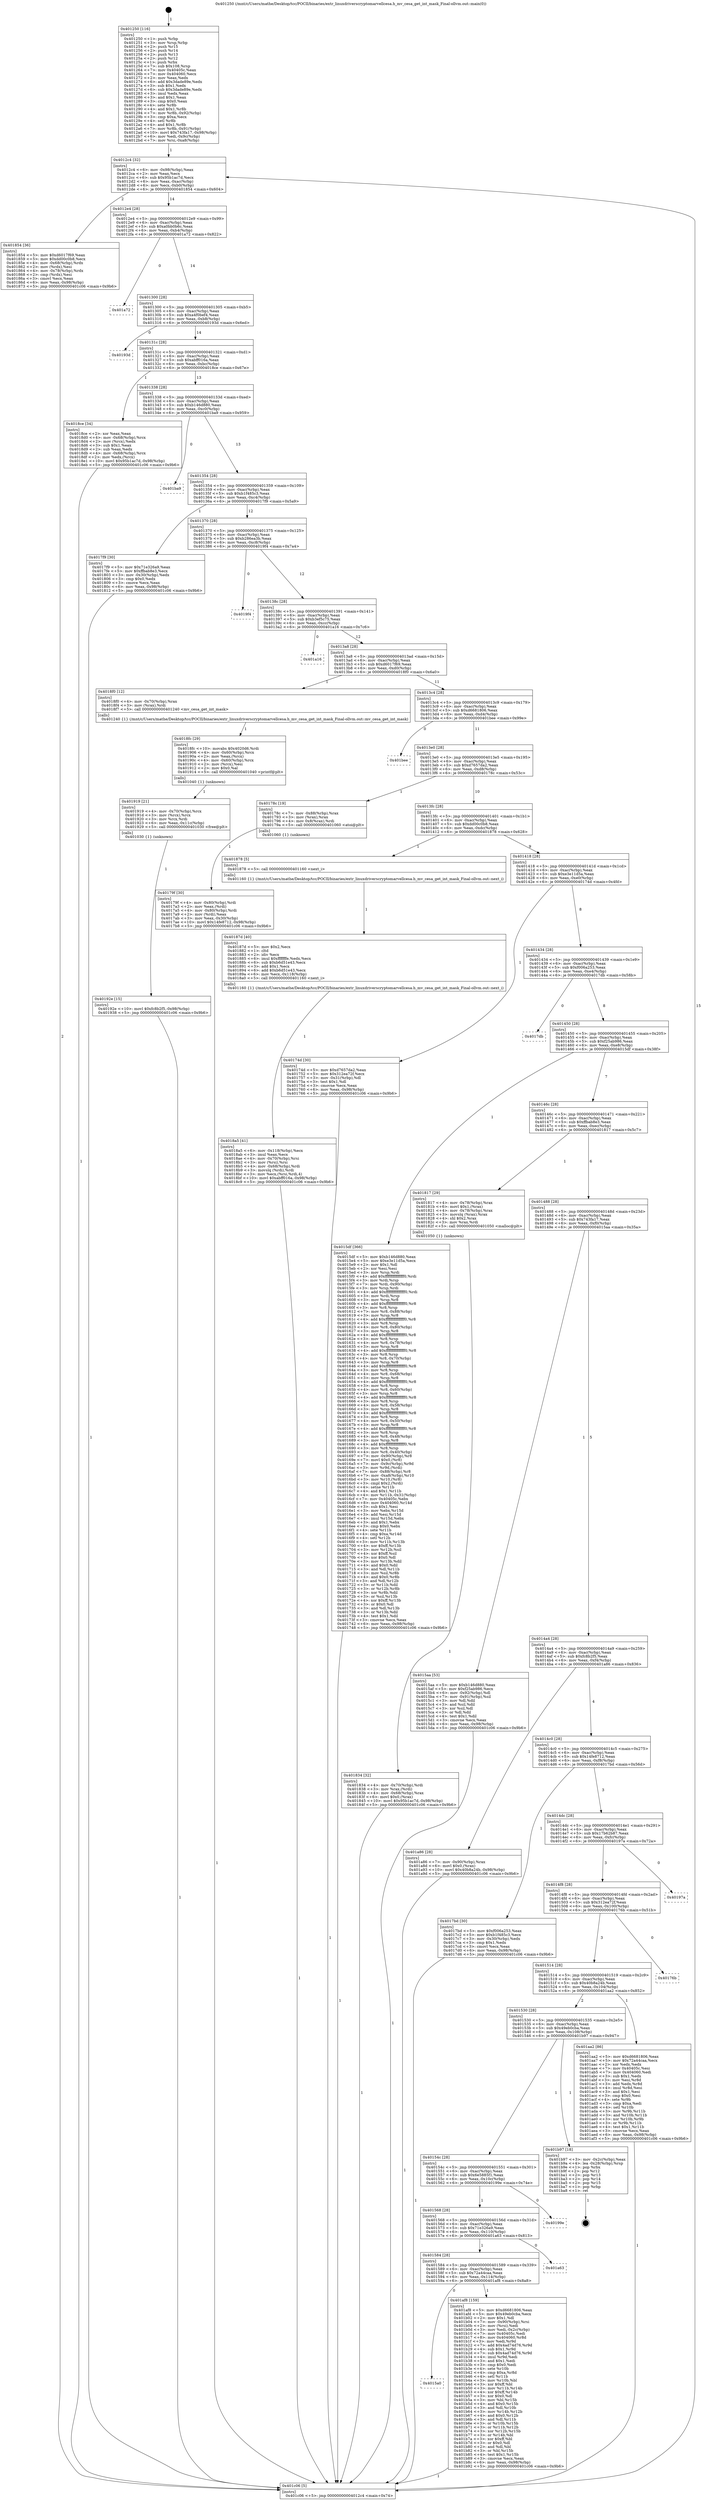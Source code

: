 digraph "0x401250" {
  label = "0x401250 (/mnt/c/Users/mathe/Desktop/tcc/POCII/binaries/extr_linuxdriverscryptomarvellcesa.h_mv_cesa_get_int_mask_Final-ollvm.out::main(0))"
  labelloc = "t"
  node[shape=record]

  Entry [label="",width=0.3,height=0.3,shape=circle,fillcolor=black,style=filled]
  "0x4012c4" [label="{
     0x4012c4 [32]\l
     | [instrs]\l
     &nbsp;&nbsp;0x4012c4 \<+6\>: mov -0x98(%rbp),%eax\l
     &nbsp;&nbsp;0x4012ca \<+2\>: mov %eax,%ecx\l
     &nbsp;&nbsp;0x4012cc \<+6\>: sub $0x95b1ac7d,%ecx\l
     &nbsp;&nbsp;0x4012d2 \<+6\>: mov %eax,-0xac(%rbp)\l
     &nbsp;&nbsp;0x4012d8 \<+6\>: mov %ecx,-0xb0(%rbp)\l
     &nbsp;&nbsp;0x4012de \<+6\>: je 0000000000401854 \<main+0x604\>\l
  }"]
  "0x401854" [label="{
     0x401854 [36]\l
     | [instrs]\l
     &nbsp;&nbsp;0x401854 \<+5\>: mov $0xd6017f69,%eax\l
     &nbsp;&nbsp;0x401859 \<+5\>: mov $0xdd00c0b8,%ecx\l
     &nbsp;&nbsp;0x40185e \<+4\>: mov -0x68(%rbp),%rdx\l
     &nbsp;&nbsp;0x401862 \<+2\>: mov (%rdx),%esi\l
     &nbsp;&nbsp;0x401864 \<+4\>: mov -0x78(%rbp),%rdx\l
     &nbsp;&nbsp;0x401868 \<+2\>: cmp (%rdx),%esi\l
     &nbsp;&nbsp;0x40186a \<+3\>: cmovl %ecx,%eax\l
     &nbsp;&nbsp;0x40186d \<+6\>: mov %eax,-0x98(%rbp)\l
     &nbsp;&nbsp;0x401873 \<+5\>: jmp 0000000000401c06 \<main+0x9b6\>\l
  }"]
  "0x4012e4" [label="{
     0x4012e4 [28]\l
     | [instrs]\l
     &nbsp;&nbsp;0x4012e4 \<+5\>: jmp 00000000004012e9 \<main+0x99\>\l
     &nbsp;&nbsp;0x4012e9 \<+6\>: mov -0xac(%rbp),%eax\l
     &nbsp;&nbsp;0x4012ef \<+5\>: sub $0xa0bb0b6c,%eax\l
     &nbsp;&nbsp;0x4012f4 \<+6\>: mov %eax,-0xb4(%rbp)\l
     &nbsp;&nbsp;0x4012fa \<+6\>: je 0000000000401a72 \<main+0x822\>\l
  }"]
  Exit [label="",width=0.3,height=0.3,shape=circle,fillcolor=black,style=filled,peripheries=2]
  "0x401a72" [label="{
     0x401a72\l
  }", style=dashed]
  "0x401300" [label="{
     0x401300 [28]\l
     | [instrs]\l
     &nbsp;&nbsp;0x401300 \<+5\>: jmp 0000000000401305 \<main+0xb5\>\l
     &nbsp;&nbsp;0x401305 \<+6\>: mov -0xac(%rbp),%eax\l
     &nbsp;&nbsp;0x40130b \<+5\>: sub $0xa4f0bef4,%eax\l
     &nbsp;&nbsp;0x401310 \<+6\>: mov %eax,-0xb8(%rbp)\l
     &nbsp;&nbsp;0x401316 \<+6\>: je 000000000040193d \<main+0x6ed\>\l
  }"]
  "0x4015a0" [label="{
     0x4015a0\l
  }", style=dashed]
  "0x40193d" [label="{
     0x40193d\l
  }", style=dashed]
  "0x40131c" [label="{
     0x40131c [28]\l
     | [instrs]\l
     &nbsp;&nbsp;0x40131c \<+5\>: jmp 0000000000401321 \<main+0xd1\>\l
     &nbsp;&nbsp;0x401321 \<+6\>: mov -0xac(%rbp),%eax\l
     &nbsp;&nbsp;0x401327 \<+5\>: sub $0xabff016a,%eax\l
     &nbsp;&nbsp;0x40132c \<+6\>: mov %eax,-0xbc(%rbp)\l
     &nbsp;&nbsp;0x401332 \<+6\>: je 00000000004018ce \<main+0x67e\>\l
  }"]
  "0x401af8" [label="{
     0x401af8 [159]\l
     | [instrs]\l
     &nbsp;&nbsp;0x401af8 \<+5\>: mov $0xd6681806,%eax\l
     &nbsp;&nbsp;0x401afd \<+5\>: mov $0x49eb0cba,%ecx\l
     &nbsp;&nbsp;0x401b02 \<+2\>: mov $0x1,%dl\l
     &nbsp;&nbsp;0x401b04 \<+7\>: mov -0x90(%rbp),%rsi\l
     &nbsp;&nbsp;0x401b0b \<+2\>: mov (%rsi),%edi\l
     &nbsp;&nbsp;0x401b0d \<+3\>: mov %edi,-0x2c(%rbp)\l
     &nbsp;&nbsp;0x401b10 \<+7\>: mov 0x40405c,%edi\l
     &nbsp;&nbsp;0x401b17 \<+8\>: mov 0x404060,%r8d\l
     &nbsp;&nbsp;0x401b1f \<+3\>: mov %edi,%r9d\l
     &nbsp;&nbsp;0x401b22 \<+7\>: add $0x4ad74d76,%r9d\l
     &nbsp;&nbsp;0x401b29 \<+4\>: sub $0x1,%r9d\l
     &nbsp;&nbsp;0x401b2d \<+7\>: sub $0x4ad74d76,%r9d\l
     &nbsp;&nbsp;0x401b34 \<+4\>: imul %r9d,%edi\l
     &nbsp;&nbsp;0x401b38 \<+3\>: and $0x1,%edi\l
     &nbsp;&nbsp;0x401b3b \<+3\>: cmp $0x0,%edi\l
     &nbsp;&nbsp;0x401b3e \<+4\>: sete %r10b\l
     &nbsp;&nbsp;0x401b42 \<+4\>: cmp $0xa,%r8d\l
     &nbsp;&nbsp;0x401b46 \<+4\>: setl %r11b\l
     &nbsp;&nbsp;0x401b4a \<+3\>: mov %r10b,%bl\l
     &nbsp;&nbsp;0x401b4d \<+3\>: xor $0xff,%bl\l
     &nbsp;&nbsp;0x401b50 \<+3\>: mov %r11b,%r14b\l
     &nbsp;&nbsp;0x401b53 \<+4\>: xor $0xff,%r14b\l
     &nbsp;&nbsp;0x401b57 \<+3\>: xor $0x0,%dl\l
     &nbsp;&nbsp;0x401b5a \<+3\>: mov %bl,%r15b\l
     &nbsp;&nbsp;0x401b5d \<+4\>: and $0x0,%r15b\l
     &nbsp;&nbsp;0x401b61 \<+3\>: and %dl,%r10b\l
     &nbsp;&nbsp;0x401b64 \<+3\>: mov %r14b,%r12b\l
     &nbsp;&nbsp;0x401b67 \<+4\>: and $0x0,%r12b\l
     &nbsp;&nbsp;0x401b6b \<+3\>: and %dl,%r11b\l
     &nbsp;&nbsp;0x401b6e \<+3\>: or %r10b,%r15b\l
     &nbsp;&nbsp;0x401b71 \<+3\>: or %r11b,%r12b\l
     &nbsp;&nbsp;0x401b74 \<+3\>: xor %r12b,%r15b\l
     &nbsp;&nbsp;0x401b77 \<+3\>: or %r14b,%bl\l
     &nbsp;&nbsp;0x401b7a \<+3\>: xor $0xff,%bl\l
     &nbsp;&nbsp;0x401b7d \<+3\>: or $0x0,%dl\l
     &nbsp;&nbsp;0x401b80 \<+2\>: and %dl,%bl\l
     &nbsp;&nbsp;0x401b82 \<+3\>: or %bl,%r15b\l
     &nbsp;&nbsp;0x401b85 \<+4\>: test $0x1,%r15b\l
     &nbsp;&nbsp;0x401b89 \<+3\>: cmovne %ecx,%eax\l
     &nbsp;&nbsp;0x401b8c \<+6\>: mov %eax,-0x98(%rbp)\l
     &nbsp;&nbsp;0x401b92 \<+5\>: jmp 0000000000401c06 \<main+0x9b6\>\l
  }"]
  "0x4018ce" [label="{
     0x4018ce [34]\l
     | [instrs]\l
     &nbsp;&nbsp;0x4018ce \<+2\>: xor %eax,%eax\l
     &nbsp;&nbsp;0x4018d0 \<+4\>: mov -0x68(%rbp),%rcx\l
     &nbsp;&nbsp;0x4018d4 \<+2\>: mov (%rcx),%edx\l
     &nbsp;&nbsp;0x4018d6 \<+3\>: sub $0x1,%eax\l
     &nbsp;&nbsp;0x4018d9 \<+2\>: sub %eax,%edx\l
     &nbsp;&nbsp;0x4018db \<+4\>: mov -0x68(%rbp),%rcx\l
     &nbsp;&nbsp;0x4018df \<+2\>: mov %edx,(%rcx)\l
     &nbsp;&nbsp;0x4018e1 \<+10\>: movl $0x95b1ac7d,-0x98(%rbp)\l
     &nbsp;&nbsp;0x4018eb \<+5\>: jmp 0000000000401c06 \<main+0x9b6\>\l
  }"]
  "0x401338" [label="{
     0x401338 [28]\l
     | [instrs]\l
     &nbsp;&nbsp;0x401338 \<+5\>: jmp 000000000040133d \<main+0xed\>\l
     &nbsp;&nbsp;0x40133d \<+6\>: mov -0xac(%rbp),%eax\l
     &nbsp;&nbsp;0x401343 \<+5\>: sub $0xb146d880,%eax\l
     &nbsp;&nbsp;0x401348 \<+6\>: mov %eax,-0xc0(%rbp)\l
     &nbsp;&nbsp;0x40134e \<+6\>: je 0000000000401ba9 \<main+0x959\>\l
  }"]
  "0x401584" [label="{
     0x401584 [28]\l
     | [instrs]\l
     &nbsp;&nbsp;0x401584 \<+5\>: jmp 0000000000401589 \<main+0x339\>\l
     &nbsp;&nbsp;0x401589 \<+6\>: mov -0xac(%rbp),%eax\l
     &nbsp;&nbsp;0x40158f \<+5\>: sub $0x72a44caa,%eax\l
     &nbsp;&nbsp;0x401594 \<+6\>: mov %eax,-0x114(%rbp)\l
     &nbsp;&nbsp;0x40159a \<+6\>: je 0000000000401af8 \<main+0x8a8\>\l
  }"]
  "0x401ba9" [label="{
     0x401ba9\l
  }", style=dashed]
  "0x401354" [label="{
     0x401354 [28]\l
     | [instrs]\l
     &nbsp;&nbsp;0x401354 \<+5\>: jmp 0000000000401359 \<main+0x109\>\l
     &nbsp;&nbsp;0x401359 \<+6\>: mov -0xac(%rbp),%eax\l
     &nbsp;&nbsp;0x40135f \<+5\>: sub $0xb1f485c3,%eax\l
     &nbsp;&nbsp;0x401364 \<+6\>: mov %eax,-0xc4(%rbp)\l
     &nbsp;&nbsp;0x40136a \<+6\>: je 00000000004017f9 \<main+0x5a9\>\l
  }"]
  "0x401a63" [label="{
     0x401a63\l
  }", style=dashed]
  "0x4017f9" [label="{
     0x4017f9 [30]\l
     | [instrs]\l
     &nbsp;&nbsp;0x4017f9 \<+5\>: mov $0x71e326a9,%eax\l
     &nbsp;&nbsp;0x4017fe \<+5\>: mov $0xffbab8e3,%ecx\l
     &nbsp;&nbsp;0x401803 \<+3\>: mov -0x30(%rbp),%edx\l
     &nbsp;&nbsp;0x401806 \<+3\>: cmp $0x0,%edx\l
     &nbsp;&nbsp;0x401809 \<+3\>: cmove %ecx,%eax\l
     &nbsp;&nbsp;0x40180c \<+6\>: mov %eax,-0x98(%rbp)\l
     &nbsp;&nbsp;0x401812 \<+5\>: jmp 0000000000401c06 \<main+0x9b6\>\l
  }"]
  "0x401370" [label="{
     0x401370 [28]\l
     | [instrs]\l
     &nbsp;&nbsp;0x401370 \<+5\>: jmp 0000000000401375 \<main+0x125\>\l
     &nbsp;&nbsp;0x401375 \<+6\>: mov -0xac(%rbp),%eax\l
     &nbsp;&nbsp;0x40137b \<+5\>: sub $0xb286ea3b,%eax\l
     &nbsp;&nbsp;0x401380 \<+6\>: mov %eax,-0xc8(%rbp)\l
     &nbsp;&nbsp;0x401386 \<+6\>: je 00000000004019f4 \<main+0x7a4\>\l
  }"]
  "0x401568" [label="{
     0x401568 [28]\l
     | [instrs]\l
     &nbsp;&nbsp;0x401568 \<+5\>: jmp 000000000040156d \<main+0x31d\>\l
     &nbsp;&nbsp;0x40156d \<+6\>: mov -0xac(%rbp),%eax\l
     &nbsp;&nbsp;0x401573 \<+5\>: sub $0x71e326a9,%eax\l
     &nbsp;&nbsp;0x401578 \<+6\>: mov %eax,-0x110(%rbp)\l
     &nbsp;&nbsp;0x40157e \<+6\>: je 0000000000401a63 \<main+0x813\>\l
  }"]
  "0x4019f4" [label="{
     0x4019f4\l
  }", style=dashed]
  "0x40138c" [label="{
     0x40138c [28]\l
     | [instrs]\l
     &nbsp;&nbsp;0x40138c \<+5\>: jmp 0000000000401391 \<main+0x141\>\l
     &nbsp;&nbsp;0x401391 \<+6\>: mov -0xac(%rbp),%eax\l
     &nbsp;&nbsp;0x401397 \<+5\>: sub $0xb3ef5c75,%eax\l
     &nbsp;&nbsp;0x40139c \<+6\>: mov %eax,-0xcc(%rbp)\l
     &nbsp;&nbsp;0x4013a2 \<+6\>: je 0000000000401a16 \<main+0x7c6\>\l
  }"]
  "0x40199e" [label="{
     0x40199e\l
  }", style=dashed]
  "0x401a16" [label="{
     0x401a16\l
  }", style=dashed]
  "0x4013a8" [label="{
     0x4013a8 [28]\l
     | [instrs]\l
     &nbsp;&nbsp;0x4013a8 \<+5\>: jmp 00000000004013ad \<main+0x15d\>\l
     &nbsp;&nbsp;0x4013ad \<+6\>: mov -0xac(%rbp),%eax\l
     &nbsp;&nbsp;0x4013b3 \<+5\>: sub $0xd6017f69,%eax\l
     &nbsp;&nbsp;0x4013b8 \<+6\>: mov %eax,-0xd0(%rbp)\l
     &nbsp;&nbsp;0x4013be \<+6\>: je 00000000004018f0 \<main+0x6a0\>\l
  }"]
  "0x40154c" [label="{
     0x40154c [28]\l
     | [instrs]\l
     &nbsp;&nbsp;0x40154c \<+5\>: jmp 0000000000401551 \<main+0x301\>\l
     &nbsp;&nbsp;0x401551 \<+6\>: mov -0xac(%rbp),%eax\l
     &nbsp;&nbsp;0x401557 \<+5\>: sub $0x6e5885f1,%eax\l
     &nbsp;&nbsp;0x40155c \<+6\>: mov %eax,-0x10c(%rbp)\l
     &nbsp;&nbsp;0x401562 \<+6\>: je 000000000040199e \<main+0x74e\>\l
  }"]
  "0x4018f0" [label="{
     0x4018f0 [12]\l
     | [instrs]\l
     &nbsp;&nbsp;0x4018f0 \<+4\>: mov -0x70(%rbp),%rax\l
     &nbsp;&nbsp;0x4018f4 \<+3\>: mov (%rax),%rdi\l
     &nbsp;&nbsp;0x4018f7 \<+5\>: call 0000000000401240 \<mv_cesa_get_int_mask\>\l
     | [calls]\l
     &nbsp;&nbsp;0x401240 \{1\} (/mnt/c/Users/mathe/Desktop/tcc/POCII/binaries/extr_linuxdriverscryptomarvellcesa.h_mv_cesa_get_int_mask_Final-ollvm.out::mv_cesa_get_int_mask)\l
  }"]
  "0x4013c4" [label="{
     0x4013c4 [28]\l
     | [instrs]\l
     &nbsp;&nbsp;0x4013c4 \<+5\>: jmp 00000000004013c9 \<main+0x179\>\l
     &nbsp;&nbsp;0x4013c9 \<+6\>: mov -0xac(%rbp),%eax\l
     &nbsp;&nbsp;0x4013cf \<+5\>: sub $0xd6681806,%eax\l
     &nbsp;&nbsp;0x4013d4 \<+6\>: mov %eax,-0xd4(%rbp)\l
     &nbsp;&nbsp;0x4013da \<+6\>: je 0000000000401bee \<main+0x99e\>\l
  }"]
  "0x401b97" [label="{
     0x401b97 [18]\l
     | [instrs]\l
     &nbsp;&nbsp;0x401b97 \<+3\>: mov -0x2c(%rbp),%eax\l
     &nbsp;&nbsp;0x401b9a \<+4\>: lea -0x28(%rbp),%rsp\l
     &nbsp;&nbsp;0x401b9e \<+1\>: pop %rbx\l
     &nbsp;&nbsp;0x401b9f \<+2\>: pop %r12\l
     &nbsp;&nbsp;0x401ba1 \<+2\>: pop %r13\l
     &nbsp;&nbsp;0x401ba3 \<+2\>: pop %r14\l
     &nbsp;&nbsp;0x401ba5 \<+2\>: pop %r15\l
     &nbsp;&nbsp;0x401ba7 \<+1\>: pop %rbp\l
     &nbsp;&nbsp;0x401ba8 \<+1\>: ret\l
  }"]
  "0x401bee" [label="{
     0x401bee\l
  }", style=dashed]
  "0x4013e0" [label="{
     0x4013e0 [28]\l
     | [instrs]\l
     &nbsp;&nbsp;0x4013e0 \<+5\>: jmp 00000000004013e5 \<main+0x195\>\l
     &nbsp;&nbsp;0x4013e5 \<+6\>: mov -0xac(%rbp),%eax\l
     &nbsp;&nbsp;0x4013eb \<+5\>: sub $0xd7657da2,%eax\l
     &nbsp;&nbsp;0x4013f0 \<+6\>: mov %eax,-0xd8(%rbp)\l
     &nbsp;&nbsp;0x4013f6 \<+6\>: je 000000000040178c \<main+0x53c\>\l
  }"]
  "0x401530" [label="{
     0x401530 [28]\l
     | [instrs]\l
     &nbsp;&nbsp;0x401530 \<+5\>: jmp 0000000000401535 \<main+0x2e5\>\l
     &nbsp;&nbsp;0x401535 \<+6\>: mov -0xac(%rbp),%eax\l
     &nbsp;&nbsp;0x40153b \<+5\>: sub $0x49eb0cba,%eax\l
     &nbsp;&nbsp;0x401540 \<+6\>: mov %eax,-0x108(%rbp)\l
     &nbsp;&nbsp;0x401546 \<+6\>: je 0000000000401b97 \<main+0x947\>\l
  }"]
  "0x40178c" [label="{
     0x40178c [19]\l
     | [instrs]\l
     &nbsp;&nbsp;0x40178c \<+7\>: mov -0x88(%rbp),%rax\l
     &nbsp;&nbsp;0x401793 \<+3\>: mov (%rax),%rax\l
     &nbsp;&nbsp;0x401796 \<+4\>: mov 0x8(%rax),%rdi\l
     &nbsp;&nbsp;0x40179a \<+5\>: call 0000000000401060 \<atoi@plt\>\l
     | [calls]\l
     &nbsp;&nbsp;0x401060 \{1\} (unknown)\l
  }"]
  "0x4013fc" [label="{
     0x4013fc [28]\l
     | [instrs]\l
     &nbsp;&nbsp;0x4013fc \<+5\>: jmp 0000000000401401 \<main+0x1b1\>\l
     &nbsp;&nbsp;0x401401 \<+6\>: mov -0xac(%rbp),%eax\l
     &nbsp;&nbsp;0x401407 \<+5\>: sub $0xdd00c0b8,%eax\l
     &nbsp;&nbsp;0x40140c \<+6\>: mov %eax,-0xdc(%rbp)\l
     &nbsp;&nbsp;0x401412 \<+6\>: je 0000000000401878 \<main+0x628\>\l
  }"]
  "0x401aa2" [label="{
     0x401aa2 [86]\l
     | [instrs]\l
     &nbsp;&nbsp;0x401aa2 \<+5\>: mov $0xd6681806,%eax\l
     &nbsp;&nbsp;0x401aa7 \<+5\>: mov $0x72a44caa,%ecx\l
     &nbsp;&nbsp;0x401aac \<+2\>: xor %edx,%edx\l
     &nbsp;&nbsp;0x401aae \<+7\>: mov 0x40405c,%esi\l
     &nbsp;&nbsp;0x401ab5 \<+7\>: mov 0x404060,%edi\l
     &nbsp;&nbsp;0x401abc \<+3\>: sub $0x1,%edx\l
     &nbsp;&nbsp;0x401abf \<+3\>: mov %esi,%r8d\l
     &nbsp;&nbsp;0x401ac2 \<+3\>: add %edx,%r8d\l
     &nbsp;&nbsp;0x401ac5 \<+4\>: imul %r8d,%esi\l
     &nbsp;&nbsp;0x401ac9 \<+3\>: and $0x1,%esi\l
     &nbsp;&nbsp;0x401acc \<+3\>: cmp $0x0,%esi\l
     &nbsp;&nbsp;0x401acf \<+4\>: sete %r9b\l
     &nbsp;&nbsp;0x401ad3 \<+3\>: cmp $0xa,%edi\l
     &nbsp;&nbsp;0x401ad6 \<+4\>: setl %r10b\l
     &nbsp;&nbsp;0x401ada \<+3\>: mov %r9b,%r11b\l
     &nbsp;&nbsp;0x401add \<+3\>: and %r10b,%r11b\l
     &nbsp;&nbsp;0x401ae0 \<+3\>: xor %r10b,%r9b\l
     &nbsp;&nbsp;0x401ae3 \<+3\>: or %r9b,%r11b\l
     &nbsp;&nbsp;0x401ae6 \<+4\>: test $0x1,%r11b\l
     &nbsp;&nbsp;0x401aea \<+3\>: cmovne %ecx,%eax\l
     &nbsp;&nbsp;0x401aed \<+6\>: mov %eax,-0x98(%rbp)\l
     &nbsp;&nbsp;0x401af3 \<+5\>: jmp 0000000000401c06 \<main+0x9b6\>\l
  }"]
  "0x401878" [label="{
     0x401878 [5]\l
     | [instrs]\l
     &nbsp;&nbsp;0x401878 \<+5\>: call 0000000000401160 \<next_i\>\l
     | [calls]\l
     &nbsp;&nbsp;0x401160 \{1\} (/mnt/c/Users/mathe/Desktop/tcc/POCII/binaries/extr_linuxdriverscryptomarvellcesa.h_mv_cesa_get_int_mask_Final-ollvm.out::next_i)\l
  }"]
  "0x401418" [label="{
     0x401418 [28]\l
     | [instrs]\l
     &nbsp;&nbsp;0x401418 \<+5\>: jmp 000000000040141d \<main+0x1cd\>\l
     &nbsp;&nbsp;0x40141d \<+6\>: mov -0xac(%rbp),%eax\l
     &nbsp;&nbsp;0x401423 \<+5\>: sub $0xe3e11d5a,%eax\l
     &nbsp;&nbsp;0x401428 \<+6\>: mov %eax,-0xe0(%rbp)\l
     &nbsp;&nbsp;0x40142e \<+6\>: je 000000000040174d \<main+0x4fd\>\l
  }"]
  "0x401514" [label="{
     0x401514 [28]\l
     | [instrs]\l
     &nbsp;&nbsp;0x401514 \<+5\>: jmp 0000000000401519 \<main+0x2c9\>\l
     &nbsp;&nbsp;0x401519 \<+6\>: mov -0xac(%rbp),%eax\l
     &nbsp;&nbsp;0x40151f \<+5\>: sub $0x40b8a24b,%eax\l
     &nbsp;&nbsp;0x401524 \<+6\>: mov %eax,-0x104(%rbp)\l
     &nbsp;&nbsp;0x40152a \<+6\>: je 0000000000401aa2 \<main+0x852\>\l
  }"]
  "0x40174d" [label="{
     0x40174d [30]\l
     | [instrs]\l
     &nbsp;&nbsp;0x40174d \<+5\>: mov $0xd7657da2,%eax\l
     &nbsp;&nbsp;0x401752 \<+5\>: mov $0x312ea72f,%ecx\l
     &nbsp;&nbsp;0x401757 \<+3\>: mov -0x31(%rbp),%dl\l
     &nbsp;&nbsp;0x40175a \<+3\>: test $0x1,%dl\l
     &nbsp;&nbsp;0x40175d \<+3\>: cmovne %ecx,%eax\l
     &nbsp;&nbsp;0x401760 \<+6\>: mov %eax,-0x98(%rbp)\l
     &nbsp;&nbsp;0x401766 \<+5\>: jmp 0000000000401c06 \<main+0x9b6\>\l
  }"]
  "0x401434" [label="{
     0x401434 [28]\l
     | [instrs]\l
     &nbsp;&nbsp;0x401434 \<+5\>: jmp 0000000000401439 \<main+0x1e9\>\l
     &nbsp;&nbsp;0x401439 \<+6\>: mov -0xac(%rbp),%eax\l
     &nbsp;&nbsp;0x40143f \<+5\>: sub $0xf006a253,%eax\l
     &nbsp;&nbsp;0x401444 \<+6\>: mov %eax,-0xe4(%rbp)\l
     &nbsp;&nbsp;0x40144a \<+6\>: je 00000000004017db \<main+0x58b\>\l
  }"]
  "0x40176b" [label="{
     0x40176b\l
  }", style=dashed]
  "0x4017db" [label="{
     0x4017db\l
  }", style=dashed]
  "0x401450" [label="{
     0x401450 [28]\l
     | [instrs]\l
     &nbsp;&nbsp;0x401450 \<+5\>: jmp 0000000000401455 \<main+0x205\>\l
     &nbsp;&nbsp;0x401455 \<+6\>: mov -0xac(%rbp),%eax\l
     &nbsp;&nbsp;0x40145b \<+5\>: sub $0xf25ab986,%eax\l
     &nbsp;&nbsp;0x401460 \<+6\>: mov %eax,-0xe8(%rbp)\l
     &nbsp;&nbsp;0x401466 \<+6\>: je 00000000004015df \<main+0x38f\>\l
  }"]
  "0x4014f8" [label="{
     0x4014f8 [28]\l
     | [instrs]\l
     &nbsp;&nbsp;0x4014f8 \<+5\>: jmp 00000000004014fd \<main+0x2ad\>\l
     &nbsp;&nbsp;0x4014fd \<+6\>: mov -0xac(%rbp),%eax\l
     &nbsp;&nbsp;0x401503 \<+5\>: sub $0x312ea72f,%eax\l
     &nbsp;&nbsp;0x401508 \<+6\>: mov %eax,-0x100(%rbp)\l
     &nbsp;&nbsp;0x40150e \<+6\>: je 000000000040176b \<main+0x51b\>\l
  }"]
  "0x4015df" [label="{
     0x4015df [366]\l
     | [instrs]\l
     &nbsp;&nbsp;0x4015df \<+5\>: mov $0xb146d880,%eax\l
     &nbsp;&nbsp;0x4015e4 \<+5\>: mov $0xe3e11d5a,%ecx\l
     &nbsp;&nbsp;0x4015e9 \<+2\>: mov $0x1,%dl\l
     &nbsp;&nbsp;0x4015eb \<+2\>: xor %esi,%esi\l
     &nbsp;&nbsp;0x4015ed \<+3\>: mov %rsp,%rdi\l
     &nbsp;&nbsp;0x4015f0 \<+4\>: add $0xfffffffffffffff0,%rdi\l
     &nbsp;&nbsp;0x4015f4 \<+3\>: mov %rdi,%rsp\l
     &nbsp;&nbsp;0x4015f7 \<+7\>: mov %rdi,-0x90(%rbp)\l
     &nbsp;&nbsp;0x4015fe \<+3\>: mov %rsp,%rdi\l
     &nbsp;&nbsp;0x401601 \<+4\>: add $0xfffffffffffffff0,%rdi\l
     &nbsp;&nbsp;0x401605 \<+3\>: mov %rdi,%rsp\l
     &nbsp;&nbsp;0x401608 \<+3\>: mov %rsp,%r8\l
     &nbsp;&nbsp;0x40160b \<+4\>: add $0xfffffffffffffff0,%r8\l
     &nbsp;&nbsp;0x40160f \<+3\>: mov %r8,%rsp\l
     &nbsp;&nbsp;0x401612 \<+7\>: mov %r8,-0x88(%rbp)\l
     &nbsp;&nbsp;0x401619 \<+3\>: mov %rsp,%r8\l
     &nbsp;&nbsp;0x40161c \<+4\>: add $0xfffffffffffffff0,%r8\l
     &nbsp;&nbsp;0x401620 \<+3\>: mov %r8,%rsp\l
     &nbsp;&nbsp;0x401623 \<+4\>: mov %r8,-0x80(%rbp)\l
     &nbsp;&nbsp;0x401627 \<+3\>: mov %rsp,%r8\l
     &nbsp;&nbsp;0x40162a \<+4\>: add $0xfffffffffffffff0,%r8\l
     &nbsp;&nbsp;0x40162e \<+3\>: mov %r8,%rsp\l
     &nbsp;&nbsp;0x401631 \<+4\>: mov %r8,-0x78(%rbp)\l
     &nbsp;&nbsp;0x401635 \<+3\>: mov %rsp,%r8\l
     &nbsp;&nbsp;0x401638 \<+4\>: add $0xfffffffffffffff0,%r8\l
     &nbsp;&nbsp;0x40163c \<+3\>: mov %r8,%rsp\l
     &nbsp;&nbsp;0x40163f \<+4\>: mov %r8,-0x70(%rbp)\l
     &nbsp;&nbsp;0x401643 \<+3\>: mov %rsp,%r8\l
     &nbsp;&nbsp;0x401646 \<+4\>: add $0xfffffffffffffff0,%r8\l
     &nbsp;&nbsp;0x40164a \<+3\>: mov %r8,%rsp\l
     &nbsp;&nbsp;0x40164d \<+4\>: mov %r8,-0x68(%rbp)\l
     &nbsp;&nbsp;0x401651 \<+3\>: mov %rsp,%r8\l
     &nbsp;&nbsp;0x401654 \<+4\>: add $0xfffffffffffffff0,%r8\l
     &nbsp;&nbsp;0x401658 \<+3\>: mov %r8,%rsp\l
     &nbsp;&nbsp;0x40165b \<+4\>: mov %r8,-0x60(%rbp)\l
     &nbsp;&nbsp;0x40165f \<+3\>: mov %rsp,%r8\l
     &nbsp;&nbsp;0x401662 \<+4\>: add $0xfffffffffffffff0,%r8\l
     &nbsp;&nbsp;0x401666 \<+3\>: mov %r8,%rsp\l
     &nbsp;&nbsp;0x401669 \<+4\>: mov %r8,-0x58(%rbp)\l
     &nbsp;&nbsp;0x40166d \<+3\>: mov %rsp,%r8\l
     &nbsp;&nbsp;0x401670 \<+4\>: add $0xfffffffffffffff0,%r8\l
     &nbsp;&nbsp;0x401674 \<+3\>: mov %r8,%rsp\l
     &nbsp;&nbsp;0x401677 \<+4\>: mov %r8,-0x50(%rbp)\l
     &nbsp;&nbsp;0x40167b \<+3\>: mov %rsp,%r8\l
     &nbsp;&nbsp;0x40167e \<+4\>: add $0xfffffffffffffff0,%r8\l
     &nbsp;&nbsp;0x401682 \<+3\>: mov %r8,%rsp\l
     &nbsp;&nbsp;0x401685 \<+4\>: mov %r8,-0x48(%rbp)\l
     &nbsp;&nbsp;0x401689 \<+3\>: mov %rsp,%r8\l
     &nbsp;&nbsp;0x40168c \<+4\>: add $0xfffffffffffffff0,%r8\l
     &nbsp;&nbsp;0x401690 \<+3\>: mov %r8,%rsp\l
     &nbsp;&nbsp;0x401693 \<+4\>: mov %r8,-0x40(%rbp)\l
     &nbsp;&nbsp;0x401697 \<+7\>: mov -0x90(%rbp),%r8\l
     &nbsp;&nbsp;0x40169e \<+7\>: movl $0x0,(%r8)\l
     &nbsp;&nbsp;0x4016a5 \<+7\>: mov -0x9c(%rbp),%r9d\l
     &nbsp;&nbsp;0x4016ac \<+3\>: mov %r9d,(%rdi)\l
     &nbsp;&nbsp;0x4016af \<+7\>: mov -0x88(%rbp),%r8\l
     &nbsp;&nbsp;0x4016b6 \<+7\>: mov -0xa8(%rbp),%r10\l
     &nbsp;&nbsp;0x4016bd \<+3\>: mov %r10,(%r8)\l
     &nbsp;&nbsp;0x4016c0 \<+3\>: cmpl $0x2,(%rdi)\l
     &nbsp;&nbsp;0x4016c3 \<+4\>: setne %r11b\l
     &nbsp;&nbsp;0x4016c7 \<+4\>: and $0x1,%r11b\l
     &nbsp;&nbsp;0x4016cb \<+4\>: mov %r11b,-0x31(%rbp)\l
     &nbsp;&nbsp;0x4016cf \<+7\>: mov 0x40405c,%ebx\l
     &nbsp;&nbsp;0x4016d6 \<+8\>: mov 0x404060,%r14d\l
     &nbsp;&nbsp;0x4016de \<+3\>: sub $0x1,%esi\l
     &nbsp;&nbsp;0x4016e1 \<+3\>: mov %ebx,%r15d\l
     &nbsp;&nbsp;0x4016e4 \<+3\>: add %esi,%r15d\l
     &nbsp;&nbsp;0x4016e7 \<+4\>: imul %r15d,%ebx\l
     &nbsp;&nbsp;0x4016eb \<+3\>: and $0x1,%ebx\l
     &nbsp;&nbsp;0x4016ee \<+3\>: cmp $0x0,%ebx\l
     &nbsp;&nbsp;0x4016f1 \<+4\>: sete %r11b\l
     &nbsp;&nbsp;0x4016f5 \<+4\>: cmp $0xa,%r14d\l
     &nbsp;&nbsp;0x4016f9 \<+4\>: setl %r12b\l
     &nbsp;&nbsp;0x4016fd \<+3\>: mov %r11b,%r13b\l
     &nbsp;&nbsp;0x401700 \<+4\>: xor $0xff,%r13b\l
     &nbsp;&nbsp;0x401704 \<+3\>: mov %r12b,%sil\l
     &nbsp;&nbsp;0x401707 \<+4\>: xor $0xff,%sil\l
     &nbsp;&nbsp;0x40170b \<+3\>: xor $0x0,%dl\l
     &nbsp;&nbsp;0x40170e \<+3\>: mov %r13b,%dil\l
     &nbsp;&nbsp;0x401711 \<+4\>: and $0x0,%dil\l
     &nbsp;&nbsp;0x401715 \<+3\>: and %dl,%r11b\l
     &nbsp;&nbsp;0x401718 \<+3\>: mov %sil,%r8b\l
     &nbsp;&nbsp;0x40171b \<+4\>: and $0x0,%r8b\l
     &nbsp;&nbsp;0x40171f \<+3\>: and %dl,%r12b\l
     &nbsp;&nbsp;0x401722 \<+3\>: or %r11b,%dil\l
     &nbsp;&nbsp;0x401725 \<+3\>: or %r12b,%r8b\l
     &nbsp;&nbsp;0x401728 \<+3\>: xor %r8b,%dil\l
     &nbsp;&nbsp;0x40172b \<+3\>: or %sil,%r13b\l
     &nbsp;&nbsp;0x40172e \<+4\>: xor $0xff,%r13b\l
     &nbsp;&nbsp;0x401732 \<+3\>: or $0x0,%dl\l
     &nbsp;&nbsp;0x401735 \<+3\>: and %dl,%r13b\l
     &nbsp;&nbsp;0x401738 \<+3\>: or %r13b,%dil\l
     &nbsp;&nbsp;0x40173b \<+4\>: test $0x1,%dil\l
     &nbsp;&nbsp;0x40173f \<+3\>: cmovne %ecx,%eax\l
     &nbsp;&nbsp;0x401742 \<+6\>: mov %eax,-0x98(%rbp)\l
     &nbsp;&nbsp;0x401748 \<+5\>: jmp 0000000000401c06 \<main+0x9b6\>\l
  }"]
  "0x40146c" [label="{
     0x40146c [28]\l
     | [instrs]\l
     &nbsp;&nbsp;0x40146c \<+5\>: jmp 0000000000401471 \<main+0x221\>\l
     &nbsp;&nbsp;0x401471 \<+6\>: mov -0xac(%rbp),%eax\l
     &nbsp;&nbsp;0x401477 \<+5\>: sub $0xffbab8e3,%eax\l
     &nbsp;&nbsp;0x40147c \<+6\>: mov %eax,-0xec(%rbp)\l
     &nbsp;&nbsp;0x401482 \<+6\>: je 0000000000401817 \<main+0x5c7\>\l
  }"]
  "0x40197a" [label="{
     0x40197a\l
  }", style=dashed]
  "0x401817" [label="{
     0x401817 [29]\l
     | [instrs]\l
     &nbsp;&nbsp;0x401817 \<+4\>: mov -0x78(%rbp),%rax\l
     &nbsp;&nbsp;0x40181b \<+6\>: movl $0x1,(%rax)\l
     &nbsp;&nbsp;0x401821 \<+4\>: mov -0x78(%rbp),%rax\l
     &nbsp;&nbsp;0x401825 \<+3\>: movslq (%rax),%rax\l
     &nbsp;&nbsp;0x401828 \<+4\>: shl $0x2,%rax\l
     &nbsp;&nbsp;0x40182c \<+3\>: mov %rax,%rdi\l
     &nbsp;&nbsp;0x40182f \<+5\>: call 0000000000401050 \<malloc@plt\>\l
     | [calls]\l
     &nbsp;&nbsp;0x401050 \{1\} (unknown)\l
  }"]
  "0x401488" [label="{
     0x401488 [28]\l
     | [instrs]\l
     &nbsp;&nbsp;0x401488 \<+5\>: jmp 000000000040148d \<main+0x23d\>\l
     &nbsp;&nbsp;0x40148d \<+6\>: mov -0xac(%rbp),%eax\l
     &nbsp;&nbsp;0x401493 \<+5\>: sub $0x743fa17,%eax\l
     &nbsp;&nbsp;0x401498 \<+6\>: mov %eax,-0xf0(%rbp)\l
     &nbsp;&nbsp;0x40149e \<+6\>: je 00000000004015aa \<main+0x35a\>\l
  }"]
  "0x40192e" [label="{
     0x40192e [15]\l
     | [instrs]\l
     &nbsp;&nbsp;0x40192e \<+10\>: movl $0xfc8b2f5,-0x98(%rbp)\l
     &nbsp;&nbsp;0x401938 \<+5\>: jmp 0000000000401c06 \<main+0x9b6\>\l
  }"]
  "0x4015aa" [label="{
     0x4015aa [53]\l
     | [instrs]\l
     &nbsp;&nbsp;0x4015aa \<+5\>: mov $0xb146d880,%eax\l
     &nbsp;&nbsp;0x4015af \<+5\>: mov $0xf25ab986,%ecx\l
     &nbsp;&nbsp;0x4015b4 \<+6\>: mov -0x92(%rbp),%dl\l
     &nbsp;&nbsp;0x4015ba \<+7\>: mov -0x91(%rbp),%sil\l
     &nbsp;&nbsp;0x4015c1 \<+3\>: mov %dl,%dil\l
     &nbsp;&nbsp;0x4015c4 \<+3\>: and %sil,%dil\l
     &nbsp;&nbsp;0x4015c7 \<+3\>: xor %sil,%dl\l
     &nbsp;&nbsp;0x4015ca \<+3\>: or %dl,%dil\l
     &nbsp;&nbsp;0x4015cd \<+4\>: test $0x1,%dil\l
     &nbsp;&nbsp;0x4015d1 \<+3\>: cmovne %ecx,%eax\l
     &nbsp;&nbsp;0x4015d4 \<+6\>: mov %eax,-0x98(%rbp)\l
     &nbsp;&nbsp;0x4015da \<+5\>: jmp 0000000000401c06 \<main+0x9b6\>\l
  }"]
  "0x4014a4" [label="{
     0x4014a4 [28]\l
     | [instrs]\l
     &nbsp;&nbsp;0x4014a4 \<+5\>: jmp 00000000004014a9 \<main+0x259\>\l
     &nbsp;&nbsp;0x4014a9 \<+6\>: mov -0xac(%rbp),%eax\l
     &nbsp;&nbsp;0x4014af \<+5\>: sub $0xfc8b2f5,%eax\l
     &nbsp;&nbsp;0x4014b4 \<+6\>: mov %eax,-0xf4(%rbp)\l
     &nbsp;&nbsp;0x4014ba \<+6\>: je 0000000000401a86 \<main+0x836\>\l
  }"]
  "0x401c06" [label="{
     0x401c06 [5]\l
     | [instrs]\l
     &nbsp;&nbsp;0x401c06 \<+5\>: jmp 00000000004012c4 \<main+0x74\>\l
  }"]
  "0x401250" [label="{
     0x401250 [116]\l
     | [instrs]\l
     &nbsp;&nbsp;0x401250 \<+1\>: push %rbp\l
     &nbsp;&nbsp;0x401251 \<+3\>: mov %rsp,%rbp\l
     &nbsp;&nbsp;0x401254 \<+2\>: push %r15\l
     &nbsp;&nbsp;0x401256 \<+2\>: push %r14\l
     &nbsp;&nbsp;0x401258 \<+2\>: push %r13\l
     &nbsp;&nbsp;0x40125a \<+2\>: push %r12\l
     &nbsp;&nbsp;0x40125c \<+1\>: push %rbx\l
     &nbsp;&nbsp;0x40125d \<+7\>: sub $0x108,%rsp\l
     &nbsp;&nbsp;0x401264 \<+7\>: mov 0x40405c,%eax\l
     &nbsp;&nbsp;0x40126b \<+7\>: mov 0x404060,%ecx\l
     &nbsp;&nbsp;0x401272 \<+2\>: mov %eax,%edx\l
     &nbsp;&nbsp;0x401274 \<+6\>: add $0x3dade89e,%edx\l
     &nbsp;&nbsp;0x40127a \<+3\>: sub $0x1,%edx\l
     &nbsp;&nbsp;0x40127d \<+6\>: sub $0x3dade89e,%edx\l
     &nbsp;&nbsp;0x401283 \<+3\>: imul %edx,%eax\l
     &nbsp;&nbsp;0x401286 \<+3\>: and $0x1,%eax\l
     &nbsp;&nbsp;0x401289 \<+3\>: cmp $0x0,%eax\l
     &nbsp;&nbsp;0x40128c \<+4\>: sete %r8b\l
     &nbsp;&nbsp;0x401290 \<+4\>: and $0x1,%r8b\l
     &nbsp;&nbsp;0x401294 \<+7\>: mov %r8b,-0x92(%rbp)\l
     &nbsp;&nbsp;0x40129b \<+3\>: cmp $0xa,%ecx\l
     &nbsp;&nbsp;0x40129e \<+4\>: setl %r8b\l
     &nbsp;&nbsp;0x4012a2 \<+4\>: and $0x1,%r8b\l
     &nbsp;&nbsp;0x4012a6 \<+7\>: mov %r8b,-0x91(%rbp)\l
     &nbsp;&nbsp;0x4012ad \<+10\>: movl $0x743fa17,-0x98(%rbp)\l
     &nbsp;&nbsp;0x4012b7 \<+6\>: mov %edi,-0x9c(%rbp)\l
     &nbsp;&nbsp;0x4012bd \<+7\>: mov %rsi,-0xa8(%rbp)\l
  }"]
  "0x401919" [label="{
     0x401919 [21]\l
     | [instrs]\l
     &nbsp;&nbsp;0x401919 \<+4\>: mov -0x70(%rbp),%rcx\l
     &nbsp;&nbsp;0x40191d \<+3\>: mov (%rcx),%rcx\l
     &nbsp;&nbsp;0x401920 \<+3\>: mov %rcx,%rdi\l
     &nbsp;&nbsp;0x401923 \<+6\>: mov %eax,-0x11c(%rbp)\l
     &nbsp;&nbsp;0x401929 \<+5\>: call 0000000000401030 \<free@plt\>\l
     | [calls]\l
     &nbsp;&nbsp;0x401030 \{1\} (unknown)\l
  }"]
  "0x40179f" [label="{
     0x40179f [30]\l
     | [instrs]\l
     &nbsp;&nbsp;0x40179f \<+4\>: mov -0x80(%rbp),%rdi\l
     &nbsp;&nbsp;0x4017a3 \<+2\>: mov %eax,(%rdi)\l
     &nbsp;&nbsp;0x4017a5 \<+4\>: mov -0x80(%rbp),%rdi\l
     &nbsp;&nbsp;0x4017a9 \<+2\>: mov (%rdi),%eax\l
     &nbsp;&nbsp;0x4017ab \<+3\>: mov %eax,-0x30(%rbp)\l
     &nbsp;&nbsp;0x4017ae \<+10\>: movl $0x14fe8712,-0x98(%rbp)\l
     &nbsp;&nbsp;0x4017b8 \<+5\>: jmp 0000000000401c06 \<main+0x9b6\>\l
  }"]
  "0x4018fc" [label="{
     0x4018fc [29]\l
     | [instrs]\l
     &nbsp;&nbsp;0x4018fc \<+10\>: movabs $0x4020d6,%rdi\l
     &nbsp;&nbsp;0x401906 \<+4\>: mov -0x60(%rbp),%rcx\l
     &nbsp;&nbsp;0x40190a \<+2\>: mov %eax,(%rcx)\l
     &nbsp;&nbsp;0x40190c \<+4\>: mov -0x60(%rbp),%rcx\l
     &nbsp;&nbsp;0x401910 \<+2\>: mov (%rcx),%esi\l
     &nbsp;&nbsp;0x401912 \<+2\>: mov $0x0,%al\l
     &nbsp;&nbsp;0x401914 \<+5\>: call 0000000000401040 \<printf@plt\>\l
     | [calls]\l
     &nbsp;&nbsp;0x401040 \{1\} (unknown)\l
  }"]
  "0x401a86" [label="{
     0x401a86 [28]\l
     | [instrs]\l
     &nbsp;&nbsp;0x401a86 \<+7\>: mov -0x90(%rbp),%rax\l
     &nbsp;&nbsp;0x401a8d \<+6\>: movl $0x0,(%rax)\l
     &nbsp;&nbsp;0x401a93 \<+10\>: movl $0x40b8a24b,-0x98(%rbp)\l
     &nbsp;&nbsp;0x401a9d \<+5\>: jmp 0000000000401c06 \<main+0x9b6\>\l
  }"]
  "0x4014c0" [label="{
     0x4014c0 [28]\l
     | [instrs]\l
     &nbsp;&nbsp;0x4014c0 \<+5\>: jmp 00000000004014c5 \<main+0x275\>\l
     &nbsp;&nbsp;0x4014c5 \<+6\>: mov -0xac(%rbp),%eax\l
     &nbsp;&nbsp;0x4014cb \<+5\>: sub $0x14fe8712,%eax\l
     &nbsp;&nbsp;0x4014d0 \<+6\>: mov %eax,-0xf8(%rbp)\l
     &nbsp;&nbsp;0x4014d6 \<+6\>: je 00000000004017bd \<main+0x56d\>\l
  }"]
  "0x4018a5" [label="{
     0x4018a5 [41]\l
     | [instrs]\l
     &nbsp;&nbsp;0x4018a5 \<+6\>: mov -0x118(%rbp),%ecx\l
     &nbsp;&nbsp;0x4018ab \<+3\>: imul %eax,%ecx\l
     &nbsp;&nbsp;0x4018ae \<+4\>: mov -0x70(%rbp),%rsi\l
     &nbsp;&nbsp;0x4018b2 \<+3\>: mov (%rsi),%rsi\l
     &nbsp;&nbsp;0x4018b5 \<+4\>: mov -0x68(%rbp),%rdi\l
     &nbsp;&nbsp;0x4018b9 \<+3\>: movslq (%rdi),%rdi\l
     &nbsp;&nbsp;0x4018bc \<+3\>: mov %ecx,(%rsi,%rdi,4)\l
     &nbsp;&nbsp;0x4018bf \<+10\>: movl $0xabff016a,-0x98(%rbp)\l
     &nbsp;&nbsp;0x4018c9 \<+5\>: jmp 0000000000401c06 \<main+0x9b6\>\l
  }"]
  "0x4017bd" [label="{
     0x4017bd [30]\l
     | [instrs]\l
     &nbsp;&nbsp;0x4017bd \<+5\>: mov $0xf006a253,%eax\l
     &nbsp;&nbsp;0x4017c2 \<+5\>: mov $0xb1f485c3,%ecx\l
     &nbsp;&nbsp;0x4017c7 \<+3\>: mov -0x30(%rbp),%edx\l
     &nbsp;&nbsp;0x4017ca \<+3\>: cmp $0x1,%edx\l
     &nbsp;&nbsp;0x4017cd \<+3\>: cmovl %ecx,%eax\l
     &nbsp;&nbsp;0x4017d0 \<+6\>: mov %eax,-0x98(%rbp)\l
     &nbsp;&nbsp;0x4017d6 \<+5\>: jmp 0000000000401c06 \<main+0x9b6\>\l
  }"]
  "0x4014dc" [label="{
     0x4014dc [28]\l
     | [instrs]\l
     &nbsp;&nbsp;0x4014dc \<+5\>: jmp 00000000004014e1 \<main+0x291\>\l
     &nbsp;&nbsp;0x4014e1 \<+6\>: mov -0xac(%rbp),%eax\l
     &nbsp;&nbsp;0x4014e7 \<+5\>: sub $0x17b62b87,%eax\l
     &nbsp;&nbsp;0x4014ec \<+6\>: mov %eax,-0xfc(%rbp)\l
     &nbsp;&nbsp;0x4014f2 \<+6\>: je 000000000040197a \<main+0x72a\>\l
  }"]
  "0x401834" [label="{
     0x401834 [32]\l
     | [instrs]\l
     &nbsp;&nbsp;0x401834 \<+4\>: mov -0x70(%rbp),%rdi\l
     &nbsp;&nbsp;0x401838 \<+3\>: mov %rax,(%rdi)\l
     &nbsp;&nbsp;0x40183b \<+4\>: mov -0x68(%rbp),%rax\l
     &nbsp;&nbsp;0x40183f \<+6\>: movl $0x0,(%rax)\l
     &nbsp;&nbsp;0x401845 \<+10\>: movl $0x95b1ac7d,-0x98(%rbp)\l
     &nbsp;&nbsp;0x40184f \<+5\>: jmp 0000000000401c06 \<main+0x9b6\>\l
  }"]
  "0x40187d" [label="{
     0x40187d [40]\l
     | [instrs]\l
     &nbsp;&nbsp;0x40187d \<+5\>: mov $0x2,%ecx\l
     &nbsp;&nbsp;0x401882 \<+1\>: cltd\l
     &nbsp;&nbsp;0x401883 \<+2\>: idiv %ecx\l
     &nbsp;&nbsp;0x401885 \<+6\>: imul $0xfffffffe,%edx,%ecx\l
     &nbsp;&nbsp;0x40188b \<+6\>: sub $0xb6d51e43,%ecx\l
     &nbsp;&nbsp;0x401891 \<+3\>: add $0x1,%ecx\l
     &nbsp;&nbsp;0x401894 \<+6\>: add $0xb6d51e43,%ecx\l
     &nbsp;&nbsp;0x40189a \<+6\>: mov %ecx,-0x118(%rbp)\l
     &nbsp;&nbsp;0x4018a0 \<+5\>: call 0000000000401160 \<next_i\>\l
     | [calls]\l
     &nbsp;&nbsp;0x401160 \{1\} (/mnt/c/Users/mathe/Desktop/tcc/POCII/binaries/extr_linuxdriverscryptomarvellcesa.h_mv_cesa_get_int_mask_Final-ollvm.out::next_i)\l
  }"]
  Entry -> "0x401250" [label=" 1"]
  "0x4012c4" -> "0x401854" [label=" 2"]
  "0x4012c4" -> "0x4012e4" [label=" 14"]
  "0x401b97" -> Exit [label=" 1"]
  "0x4012e4" -> "0x401a72" [label=" 0"]
  "0x4012e4" -> "0x401300" [label=" 14"]
  "0x401af8" -> "0x401c06" [label=" 1"]
  "0x401300" -> "0x40193d" [label=" 0"]
  "0x401300" -> "0x40131c" [label=" 14"]
  "0x401584" -> "0x4015a0" [label=" 0"]
  "0x40131c" -> "0x4018ce" [label=" 1"]
  "0x40131c" -> "0x401338" [label=" 13"]
  "0x401584" -> "0x401af8" [label=" 1"]
  "0x401338" -> "0x401ba9" [label=" 0"]
  "0x401338" -> "0x401354" [label=" 13"]
  "0x401568" -> "0x401584" [label=" 1"]
  "0x401354" -> "0x4017f9" [label=" 1"]
  "0x401354" -> "0x401370" [label=" 12"]
  "0x401568" -> "0x401a63" [label=" 0"]
  "0x401370" -> "0x4019f4" [label=" 0"]
  "0x401370" -> "0x40138c" [label=" 12"]
  "0x40154c" -> "0x401568" [label=" 1"]
  "0x40138c" -> "0x401a16" [label=" 0"]
  "0x40138c" -> "0x4013a8" [label=" 12"]
  "0x40154c" -> "0x40199e" [label=" 0"]
  "0x4013a8" -> "0x4018f0" [label=" 1"]
  "0x4013a8" -> "0x4013c4" [label=" 11"]
  "0x401530" -> "0x40154c" [label=" 1"]
  "0x4013c4" -> "0x401bee" [label=" 0"]
  "0x4013c4" -> "0x4013e0" [label=" 11"]
  "0x401530" -> "0x401b97" [label=" 1"]
  "0x4013e0" -> "0x40178c" [label=" 1"]
  "0x4013e0" -> "0x4013fc" [label=" 10"]
  "0x401aa2" -> "0x401c06" [label=" 1"]
  "0x4013fc" -> "0x401878" [label=" 1"]
  "0x4013fc" -> "0x401418" [label=" 9"]
  "0x401514" -> "0x401530" [label=" 2"]
  "0x401418" -> "0x40174d" [label=" 1"]
  "0x401418" -> "0x401434" [label=" 8"]
  "0x401514" -> "0x401aa2" [label=" 1"]
  "0x401434" -> "0x4017db" [label=" 0"]
  "0x401434" -> "0x401450" [label=" 8"]
  "0x4014f8" -> "0x401514" [label=" 3"]
  "0x401450" -> "0x4015df" [label=" 1"]
  "0x401450" -> "0x40146c" [label=" 7"]
  "0x4014f8" -> "0x40176b" [label=" 0"]
  "0x40146c" -> "0x401817" [label=" 1"]
  "0x40146c" -> "0x401488" [label=" 6"]
  "0x4014dc" -> "0x4014f8" [label=" 3"]
  "0x401488" -> "0x4015aa" [label=" 1"]
  "0x401488" -> "0x4014a4" [label=" 5"]
  "0x4015aa" -> "0x401c06" [label=" 1"]
  "0x401250" -> "0x4012c4" [label=" 1"]
  "0x401c06" -> "0x4012c4" [label=" 15"]
  "0x4014dc" -> "0x40197a" [label=" 0"]
  "0x4015df" -> "0x401c06" [label=" 1"]
  "0x40174d" -> "0x401c06" [label=" 1"]
  "0x40178c" -> "0x40179f" [label=" 1"]
  "0x40179f" -> "0x401c06" [label=" 1"]
  "0x401a86" -> "0x401c06" [label=" 1"]
  "0x4014a4" -> "0x401a86" [label=" 1"]
  "0x4014a4" -> "0x4014c0" [label=" 4"]
  "0x40192e" -> "0x401c06" [label=" 1"]
  "0x4014c0" -> "0x4017bd" [label=" 1"]
  "0x4014c0" -> "0x4014dc" [label=" 3"]
  "0x4017bd" -> "0x401c06" [label=" 1"]
  "0x4017f9" -> "0x401c06" [label=" 1"]
  "0x401817" -> "0x401834" [label=" 1"]
  "0x401834" -> "0x401c06" [label=" 1"]
  "0x401854" -> "0x401c06" [label=" 2"]
  "0x401878" -> "0x40187d" [label=" 1"]
  "0x40187d" -> "0x4018a5" [label=" 1"]
  "0x4018a5" -> "0x401c06" [label=" 1"]
  "0x4018ce" -> "0x401c06" [label=" 1"]
  "0x4018f0" -> "0x4018fc" [label=" 1"]
  "0x4018fc" -> "0x401919" [label=" 1"]
  "0x401919" -> "0x40192e" [label=" 1"]
}
